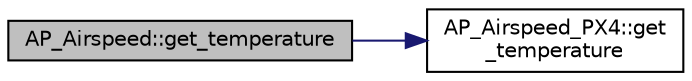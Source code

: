 digraph "AP_Airspeed::get_temperature"
{
 // INTERACTIVE_SVG=YES
  edge [fontname="Helvetica",fontsize="10",labelfontname="Helvetica",labelfontsize="10"];
  node [fontname="Helvetica",fontsize="10",shape=record];
  rankdir="LR";
  Node1 [label="AP_Airspeed::get_temperature",height=0.2,width=0.4,color="black", fillcolor="grey75", style="filled", fontcolor="black"];
  Node1 -> Node2 [color="midnightblue",fontsize="10",style="solid",fontname="Helvetica"];
  Node2 [label="AP_Airspeed_PX4::get\l_temperature",height=0.2,width=0.4,color="black", fillcolor="white", style="filled",URL="$classAP__Airspeed__PX4.html#a7c28132a255cf739a8019beb31c7b890"];
}
